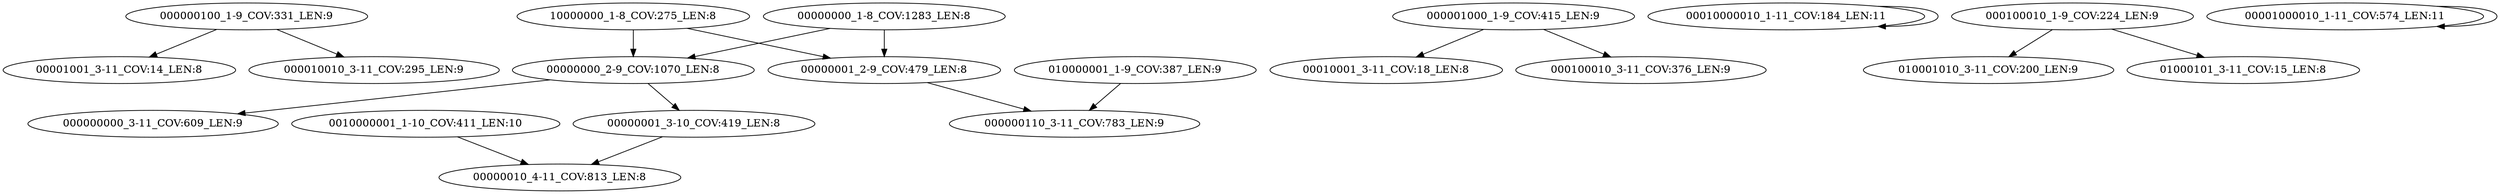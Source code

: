 digraph G {
    "000000100_1-9_COV:331_LEN:9" -> "00001001_3-11_COV:14_LEN:8";
    "000000100_1-9_COV:331_LEN:9" -> "000010010_3-11_COV:295_LEN:9";
    "10000000_1-8_COV:275_LEN:8" -> "00000000_2-9_COV:1070_LEN:8";
    "10000000_1-8_COV:275_LEN:8" -> "00000001_2-9_COV:479_LEN:8";
    "00000000_2-9_COV:1070_LEN:8" -> "00000001_3-10_COV:419_LEN:8";
    "00000000_2-9_COV:1070_LEN:8" -> "000000000_3-11_COV:609_LEN:9";
    "000001000_1-9_COV:415_LEN:9" -> "00010001_3-11_COV:18_LEN:8";
    "000001000_1-9_COV:415_LEN:9" -> "000100010_3-11_COV:376_LEN:9";
    "00000001_3-10_COV:419_LEN:8" -> "00000010_4-11_COV:813_LEN:8";
    "00010000010_1-11_COV:184_LEN:11" -> "00010000010_1-11_COV:184_LEN:11";
    "010000001_1-9_COV:387_LEN:9" -> "000000110_3-11_COV:783_LEN:9";
    "000100010_1-9_COV:224_LEN:9" -> "010001010_3-11_COV:200_LEN:9";
    "000100010_1-9_COV:224_LEN:9" -> "01000101_3-11_COV:15_LEN:8";
    "0010000001_1-10_COV:411_LEN:10" -> "00000010_4-11_COV:813_LEN:8";
    "00000000_1-8_COV:1283_LEN:8" -> "00000000_2-9_COV:1070_LEN:8";
    "00000000_1-8_COV:1283_LEN:8" -> "00000001_2-9_COV:479_LEN:8";
    "00000001_2-9_COV:479_LEN:8" -> "000000110_3-11_COV:783_LEN:9";
    "00001000010_1-11_COV:574_LEN:11" -> "00001000010_1-11_COV:574_LEN:11";
}
